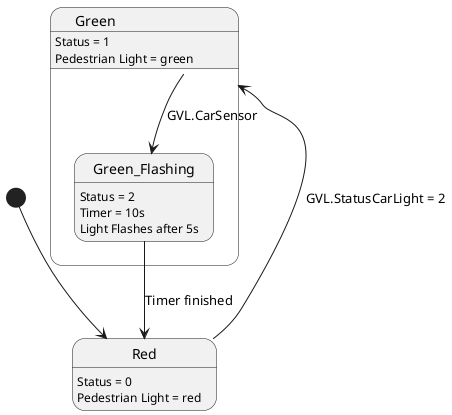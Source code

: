@startuml
[*] --> Red

state Red {
  Red : Status = 0
  Red : Pedestrian Light = red
  
  
}
Red --> Green : GVL.StatusCarLight = 2

state Green {
  Green : Status = 1
  Green : Pedestrian Light = green

  state Green_Flashing {
  Green_Flashing : Status = 2
  Green_Flashing : Timer = 10s
  Green_Flashing : Light Flashes after 5s
}

Green_Flashing --> Red : Timer finished
}

Green --> Green_Flashing : GVL.CarSensor


@enduml